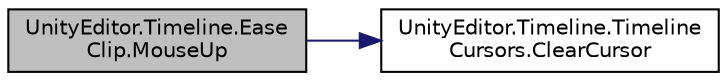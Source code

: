digraph "UnityEditor.Timeline.EaseClip.MouseUp"
{
 // LATEX_PDF_SIZE
  edge [fontname="Helvetica",fontsize="10",labelfontname="Helvetica",labelfontsize="10"];
  node [fontname="Helvetica",fontsize="10",shape=record];
  rankdir="LR";
  Node1 [label="UnityEditor.Timeline.Ease\lClip.MouseUp",height=0.2,width=0.4,color="black", fillcolor="grey75", style="filled", fontcolor="black",tooltip=" "];
  Node1 -> Node2 [color="midnightblue",fontsize="10",style="solid",fontname="Helvetica"];
  Node2 [label="UnityEditor.Timeline.Timeline\lCursors.ClearCursor",height=0.2,width=0.4,color="black", fillcolor="white", style="filled",URL="$class_unity_editor_1_1_timeline_1_1_timeline_cursors.html#a9c9000df81375a63d52b05a7c890c473",tooltip=" "];
}
